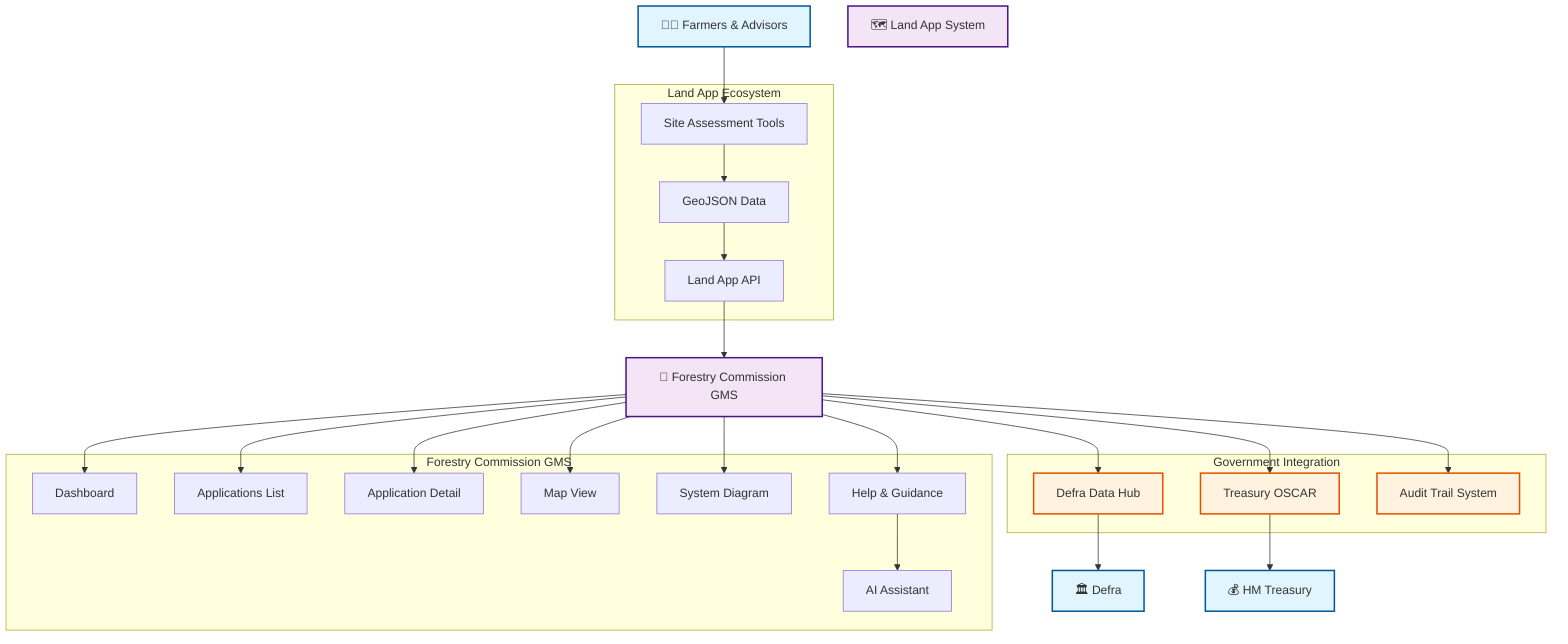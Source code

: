 graph TB
    %% Stakeholders
    FA[👨‍🌾 Farmers & Advisors]
    LA[🗺️ Land App System]
    FC[🌲 Forestry Commission GMS]
    DEFRA[🏛️ Defra]
    HMTREAS[💰 HM Treasury]

    %% Core System Components
    subgraph "Land App Ecosystem"
        LAAPI[Land App API]
        LAGEO[GeoJSON Data]
        LAASSESS[Site Assessment Tools]
    end

    subgraph "Forestry Commission GMS"
        DASH[Dashboard]
        APPLIST[Applications List]
        APPDETAIL[Application Detail]
        MAPVIEW[Map View]
        SYSDIAG[System Diagram]
        HELP[Help & Guidance]
        AIASSIST[AI Assistant]
    end

    subgraph "Government Integration"
        DEFRAAPI[Defra Data Hub]
        OSCAR[Treasury OSCAR]
        AUDIT[Audit Trail System]
    end

    %% Data Flow
    FA --> LAASSESS
    LAASSESS --> LAGEO
    LAGEO --> LAAPI
    LAAPI --> FC
    
    FC --> DASH
    FC --> APPLIST
    FC --> APPDETAIL
    FC --> MAPVIEW
    FC --> SYSDIAG
    FC --> HELP
    HELP --> AIASSIST
    
    FC --> DEFRAAPI
    FC --> OSCAR
    FC --> AUDIT
    
    DEFRAAPI --> DEFRA
    OSCAR --> HMTREAS

    %% Styling
    classDef stakeholder fill:#e1f5fe,stroke:#01579b,stroke-width:2px
    classDef system fill:#f3e5f5,stroke:#4a148c,stroke-width:2px
    classDef integration fill:#fff3e0,stroke:#e65100,stroke-width:2px
    
    class FA,DEFRA,HMTREAS stakeholder
    class LA,FC system
    class DEFRAAPI,OSCAR,AUDIT integration